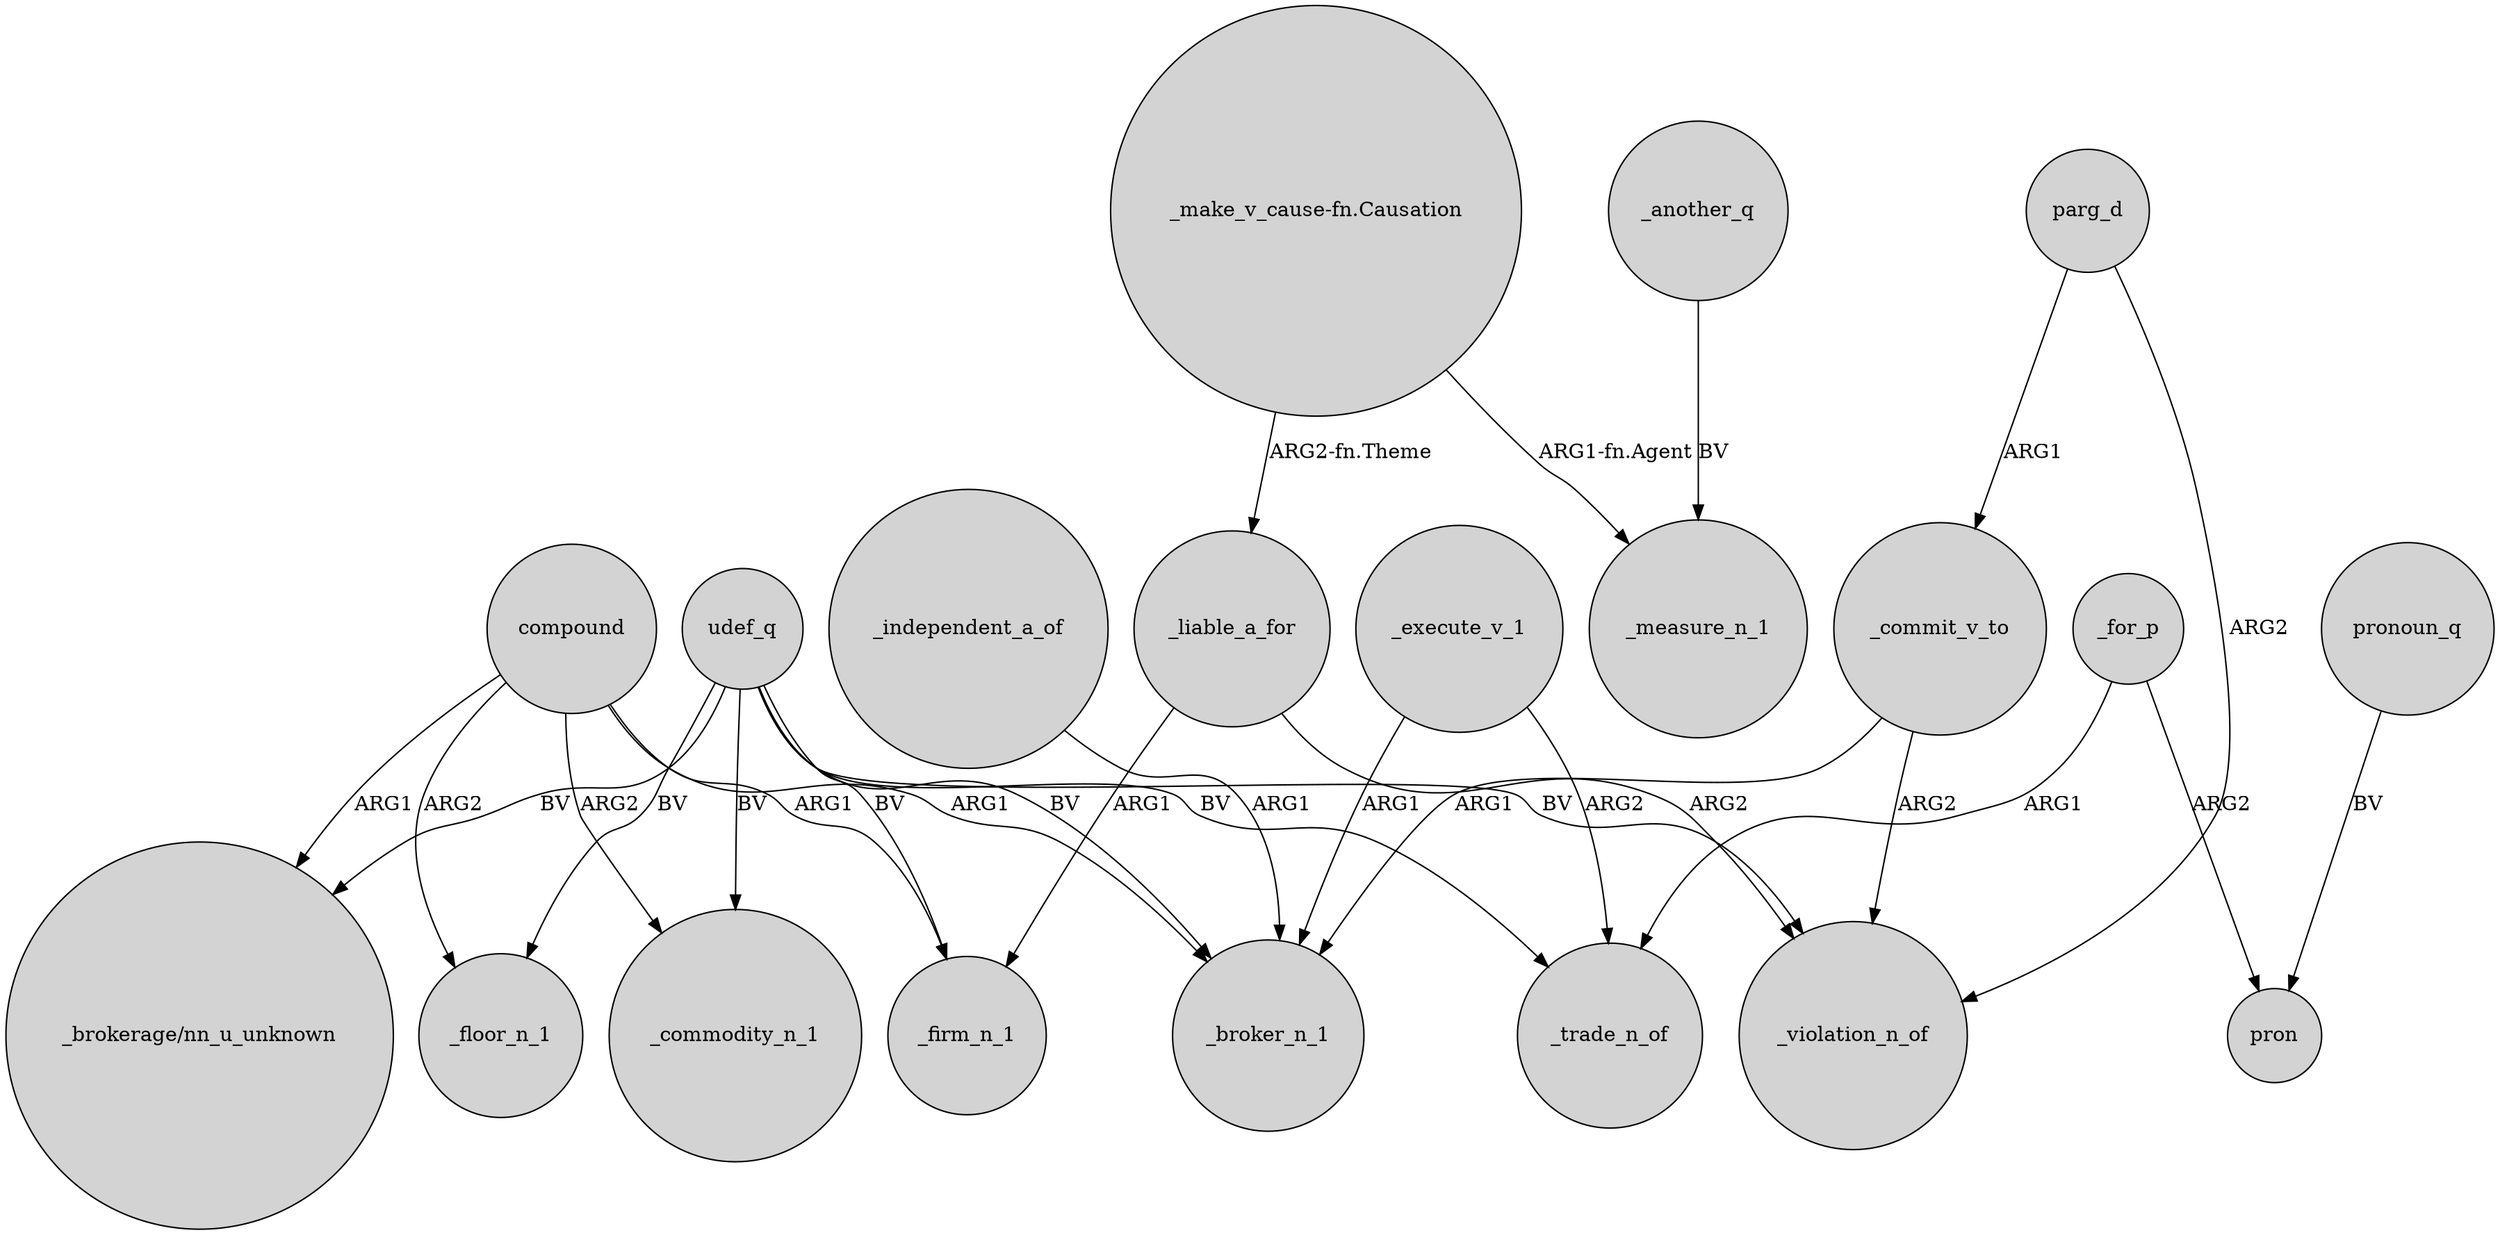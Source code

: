 digraph {
	node [shape=circle style=filled]
	_liable_a_for -> _violation_n_of [label=ARG2]
	udef_q -> _trade_n_of [label=BV]
	"_make_v_cause-fn.Causation" -> _measure_n_1 [label="ARG1-fn.Agent"]
	udef_q -> _commodity_n_1 [label=BV]
	compound -> _floor_n_1 [label=ARG2]
	udef_q -> _firm_n_1 [label=BV]
	compound -> _commodity_n_1 [label=ARG2]
	_execute_v_1 -> _broker_n_1 [label=ARG1]
	_commit_v_to -> _broker_n_1 [label=ARG1]
	udef_q -> "_brokerage/nn_u_unknown" [label=BV]
	pronoun_q -> pron [label=BV]
	compound -> _broker_n_1 [label=ARG1]
	_independent_a_of -> _broker_n_1 [label=ARG1]
	_for_p -> pron [label=ARG2]
	_liable_a_for -> _firm_n_1 [label=ARG1]
	parg_d -> _violation_n_of [label=ARG2]
	compound -> _firm_n_1 [label=ARG1]
	udef_q -> _floor_n_1 [label=BV]
	_execute_v_1 -> _trade_n_of [label=ARG2]
	udef_q -> _violation_n_of [label=BV]
	compound -> "_brokerage/nn_u_unknown" [label=ARG1]
	parg_d -> _commit_v_to [label=ARG1]
	"_make_v_cause-fn.Causation" -> _liable_a_for [label="ARG2-fn.Theme"]
	udef_q -> _broker_n_1 [label=BV]
	_another_q -> _measure_n_1 [label=BV]
	_for_p -> _trade_n_of [label=ARG1]
	_commit_v_to -> _violation_n_of [label=ARG2]
}
